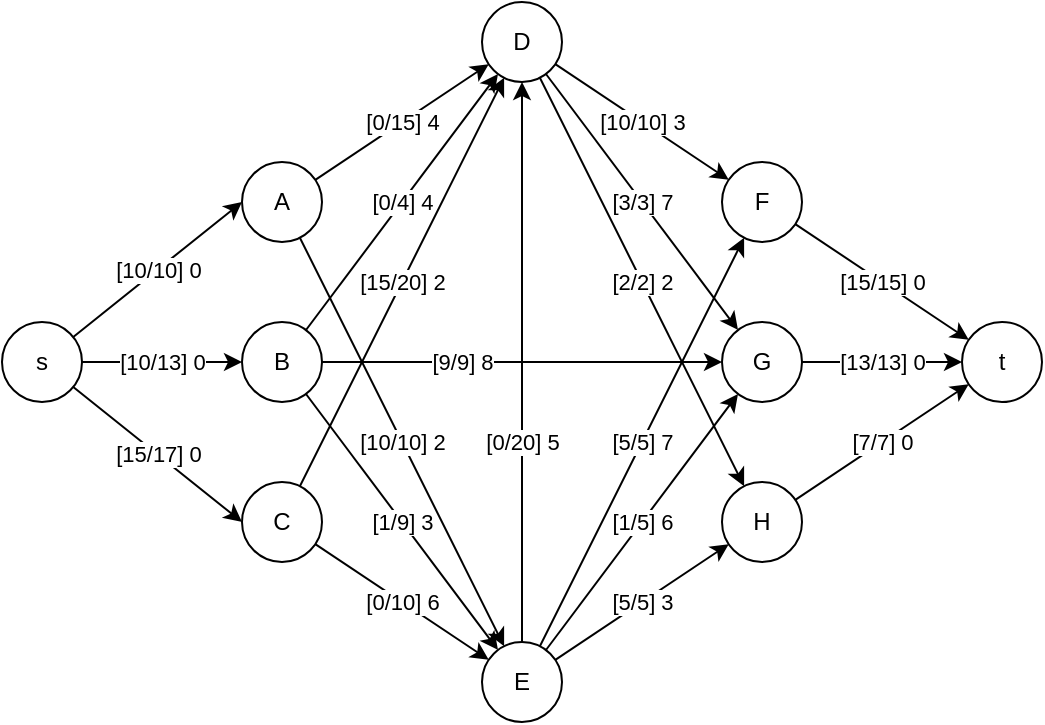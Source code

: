 <mxfile version="24.1.0" type="device">
  <diagram name="Page-1" id="EOSAStJ8lsHxn56JHP8d">
    <mxGraphModel dx="913" dy="468" grid="1" gridSize="10" guides="1" tooltips="1" connect="1" arrows="1" fold="1" page="1" pageScale="1" pageWidth="850" pageHeight="1100" math="0" shadow="0">
      <root>
        <mxCell id="0" />
        <mxCell id="1" parent="0" />
        <mxCell id="7aUyjqSxOf0ku7Nh73vU-11" value="[10/10] 0" style="rounded=0;orthogonalLoop=1;jettySize=auto;html=1;entryX=0;entryY=0.5;entryDx=0;entryDy=0;" parent="1" source="7aUyjqSxOf0ku7Nh73vU-1" target="7aUyjqSxOf0ku7Nh73vU-2" edge="1">
          <mxGeometry x="-0.001" relative="1" as="geometry">
            <mxPoint as="offset" />
          </mxGeometry>
        </mxCell>
        <mxCell id="7aUyjqSxOf0ku7Nh73vU-12" value="[10/13] 0" style="edgeStyle=orthogonalEdgeStyle;rounded=0;orthogonalLoop=1;jettySize=auto;html=1;" parent="1" source="7aUyjqSxOf0ku7Nh73vU-1" target="7aUyjqSxOf0ku7Nh73vU-3" edge="1">
          <mxGeometry relative="1" as="geometry" />
        </mxCell>
        <mxCell id="7aUyjqSxOf0ku7Nh73vU-13" value="&lt;div&gt;[15/17] 0&lt;/div&gt;" style="rounded=0;orthogonalLoop=1;jettySize=auto;html=1;entryX=0;entryY=0.5;entryDx=0;entryDy=0;" parent="1" source="7aUyjqSxOf0ku7Nh73vU-1" target="7aUyjqSxOf0ku7Nh73vU-4" edge="1">
          <mxGeometry relative="1" as="geometry" />
        </mxCell>
        <mxCell id="7aUyjqSxOf0ku7Nh73vU-1" value="s" style="ellipse;whiteSpace=wrap;html=1;aspect=fixed;" parent="1" vertex="1">
          <mxGeometry x="160" y="240" width="40" height="40" as="geometry" />
        </mxCell>
        <mxCell id="7aUyjqSxOf0ku7Nh73vU-14" value="[0/15] 4" style="rounded=0;orthogonalLoop=1;jettySize=auto;html=1;" parent="1" source="7aUyjqSxOf0ku7Nh73vU-2" target="7aUyjqSxOf0ku7Nh73vU-5" edge="1">
          <mxGeometry relative="1" as="geometry" />
        </mxCell>
        <mxCell id="7aUyjqSxOf0ku7Nh73vU-15" value="&lt;div&gt;[10/10] 2&lt;/div&gt;" style="rounded=0;orthogonalLoop=1;jettySize=auto;html=1;" parent="1" source="7aUyjqSxOf0ku7Nh73vU-2" target="7aUyjqSxOf0ku7Nh73vU-6" edge="1">
          <mxGeometry relative="1" as="geometry" />
        </mxCell>
        <mxCell id="7aUyjqSxOf0ku7Nh73vU-2" value="A" style="ellipse;whiteSpace=wrap;html=1;aspect=fixed;" parent="1" vertex="1">
          <mxGeometry x="280" y="160" width="40" height="40" as="geometry" />
        </mxCell>
        <mxCell id="7aUyjqSxOf0ku7Nh73vU-16" value="[0/4] 4" style="rounded=0;orthogonalLoop=1;jettySize=auto;html=1;" parent="1" source="7aUyjqSxOf0ku7Nh73vU-3" target="7aUyjqSxOf0ku7Nh73vU-5" edge="1">
          <mxGeometry relative="1" as="geometry" />
        </mxCell>
        <mxCell id="7aUyjqSxOf0ku7Nh73vU-17" value="[1/9] 3" style="rounded=0;orthogonalLoop=1;jettySize=auto;html=1;" parent="1" source="7aUyjqSxOf0ku7Nh73vU-3" target="7aUyjqSxOf0ku7Nh73vU-6" edge="1">
          <mxGeometry relative="1" as="geometry" />
        </mxCell>
        <mxCell id="7aUyjqSxOf0ku7Nh73vU-18" value="&lt;div&gt;[9/9] 8&lt;/div&gt;" style="rounded=0;orthogonalLoop=1;jettySize=auto;html=1;" parent="1" source="7aUyjqSxOf0ku7Nh73vU-3" target="7aUyjqSxOf0ku7Nh73vU-8" edge="1">
          <mxGeometry x="-0.3" relative="1" as="geometry">
            <mxPoint as="offset" />
          </mxGeometry>
        </mxCell>
        <mxCell id="7aUyjqSxOf0ku7Nh73vU-3" value="B" style="ellipse;whiteSpace=wrap;html=1;aspect=fixed;" parent="1" vertex="1">
          <mxGeometry x="280" y="240" width="40" height="40" as="geometry" />
        </mxCell>
        <mxCell id="7aUyjqSxOf0ku7Nh73vU-19" value="[15/20] 2" style="rounded=0;orthogonalLoop=1;jettySize=auto;html=1;" parent="1" source="7aUyjqSxOf0ku7Nh73vU-4" target="7aUyjqSxOf0ku7Nh73vU-5" edge="1">
          <mxGeometry relative="1" as="geometry" />
        </mxCell>
        <mxCell id="7aUyjqSxOf0ku7Nh73vU-20" value="[0/10] 6" style="rounded=0;orthogonalLoop=1;jettySize=auto;html=1;" parent="1" source="7aUyjqSxOf0ku7Nh73vU-4" target="7aUyjqSxOf0ku7Nh73vU-6" edge="1">
          <mxGeometry relative="1" as="geometry" />
        </mxCell>
        <mxCell id="7aUyjqSxOf0ku7Nh73vU-4" value="C" style="ellipse;whiteSpace=wrap;html=1;aspect=fixed;" parent="1" vertex="1">
          <mxGeometry x="280" y="320" width="40" height="40" as="geometry" />
        </mxCell>
        <mxCell id="7aUyjqSxOf0ku7Nh73vU-21" value="[10/10] 3" style="rounded=0;orthogonalLoop=1;jettySize=auto;html=1;" parent="1" source="7aUyjqSxOf0ku7Nh73vU-5" target="7aUyjqSxOf0ku7Nh73vU-7" edge="1">
          <mxGeometry relative="1" as="geometry" />
        </mxCell>
        <mxCell id="7aUyjqSxOf0ku7Nh73vU-22" value="[3/3] 7" style="rounded=0;orthogonalLoop=1;jettySize=auto;html=1;" parent="1" source="7aUyjqSxOf0ku7Nh73vU-5" target="7aUyjqSxOf0ku7Nh73vU-8" edge="1">
          <mxGeometry relative="1" as="geometry" />
        </mxCell>
        <mxCell id="7aUyjqSxOf0ku7Nh73vU-23" value="[2/2] 2" style="rounded=0;orthogonalLoop=1;jettySize=auto;html=1;" parent="1" source="7aUyjqSxOf0ku7Nh73vU-5" target="7aUyjqSxOf0ku7Nh73vU-9" edge="1">
          <mxGeometry relative="1" as="geometry" />
        </mxCell>
        <mxCell id="7aUyjqSxOf0ku7Nh73vU-5" value="D" style="ellipse;whiteSpace=wrap;html=1;aspect=fixed;" parent="1" vertex="1">
          <mxGeometry x="400" y="80" width="40" height="40" as="geometry" />
        </mxCell>
        <mxCell id="7aUyjqSxOf0ku7Nh73vU-24" value="[5/5] 7" style="rounded=0;orthogonalLoop=1;jettySize=auto;html=1;" parent="1" source="7aUyjqSxOf0ku7Nh73vU-6" target="7aUyjqSxOf0ku7Nh73vU-7" edge="1">
          <mxGeometry relative="1" as="geometry" />
        </mxCell>
        <mxCell id="7aUyjqSxOf0ku7Nh73vU-25" value="[1/5] 6" style="rounded=0;orthogonalLoop=1;jettySize=auto;html=1;" parent="1" source="7aUyjqSxOf0ku7Nh73vU-6" target="7aUyjqSxOf0ku7Nh73vU-8" edge="1">
          <mxGeometry relative="1" as="geometry" />
        </mxCell>
        <mxCell id="7aUyjqSxOf0ku7Nh73vU-26" value="[5/5] 3" style="rounded=0;orthogonalLoop=1;jettySize=auto;html=1;" parent="1" source="7aUyjqSxOf0ku7Nh73vU-6" target="7aUyjqSxOf0ku7Nh73vU-9" edge="1">
          <mxGeometry relative="1" as="geometry" />
        </mxCell>
        <mxCell id="7aUyjqSxOf0ku7Nh73vU-32" value="[0/20] 5" style="edgeStyle=orthogonalEdgeStyle;rounded=0;orthogonalLoop=1;jettySize=auto;html=1;" parent="1" source="7aUyjqSxOf0ku7Nh73vU-6" target="7aUyjqSxOf0ku7Nh73vU-5" edge="1">
          <mxGeometry x="-0.286" relative="1" as="geometry">
            <mxPoint as="offset" />
          </mxGeometry>
        </mxCell>
        <mxCell id="7aUyjqSxOf0ku7Nh73vU-6" value="E" style="ellipse;whiteSpace=wrap;html=1;aspect=fixed;" parent="1" vertex="1">
          <mxGeometry x="400" y="400" width="40" height="40" as="geometry" />
        </mxCell>
        <mxCell id="7aUyjqSxOf0ku7Nh73vU-28" value="[15/15] 0" style="rounded=0;orthogonalLoop=1;jettySize=auto;html=1;" parent="1" source="7aUyjqSxOf0ku7Nh73vU-7" target="7aUyjqSxOf0ku7Nh73vU-10" edge="1">
          <mxGeometry relative="1" as="geometry" />
        </mxCell>
        <mxCell id="7aUyjqSxOf0ku7Nh73vU-7" value="F" style="ellipse;whiteSpace=wrap;html=1;aspect=fixed;" parent="1" vertex="1">
          <mxGeometry x="520" y="160" width="40" height="40" as="geometry" />
        </mxCell>
        <mxCell id="7aUyjqSxOf0ku7Nh73vU-29" value="[13/13] 0" style="rounded=0;orthogonalLoop=1;jettySize=auto;html=1;" parent="1" source="7aUyjqSxOf0ku7Nh73vU-8" target="7aUyjqSxOf0ku7Nh73vU-10" edge="1">
          <mxGeometry relative="1" as="geometry" />
        </mxCell>
        <mxCell id="7aUyjqSxOf0ku7Nh73vU-8" value="G" style="ellipse;whiteSpace=wrap;html=1;aspect=fixed;" parent="1" vertex="1">
          <mxGeometry x="520" y="240" width="40" height="40" as="geometry" />
        </mxCell>
        <mxCell id="7aUyjqSxOf0ku7Nh73vU-30" value="[7/7] 0" style="rounded=0;orthogonalLoop=1;jettySize=auto;html=1;" parent="1" source="7aUyjqSxOf0ku7Nh73vU-9" target="7aUyjqSxOf0ku7Nh73vU-10" edge="1">
          <mxGeometry relative="1" as="geometry" />
        </mxCell>
        <mxCell id="7aUyjqSxOf0ku7Nh73vU-9" value="H" style="ellipse;whiteSpace=wrap;html=1;aspect=fixed;" parent="1" vertex="1">
          <mxGeometry x="520" y="320" width="40" height="40" as="geometry" />
        </mxCell>
        <mxCell id="7aUyjqSxOf0ku7Nh73vU-10" value="t" style="ellipse;whiteSpace=wrap;html=1;aspect=fixed;" parent="1" vertex="1">
          <mxGeometry x="640" y="240" width="40" height="40" as="geometry" />
        </mxCell>
      </root>
    </mxGraphModel>
  </diagram>
</mxfile>
